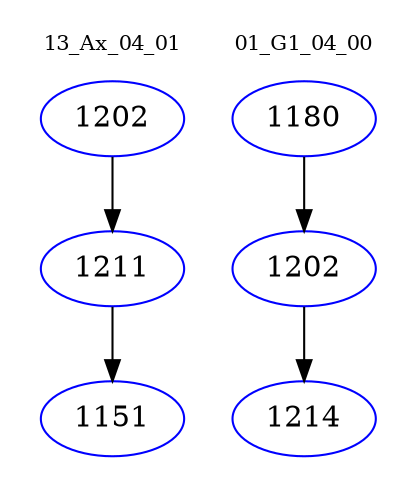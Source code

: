 digraph{
subgraph cluster_0 {
color = white
label = "13_Ax_04_01";
fontsize=10;
T0_1202 [label="1202", color="blue"]
T0_1202 -> T0_1211 [color="black"]
T0_1211 [label="1211", color="blue"]
T0_1211 -> T0_1151 [color="black"]
T0_1151 [label="1151", color="blue"]
}
subgraph cluster_1 {
color = white
label = "01_G1_04_00";
fontsize=10;
T1_1180 [label="1180", color="blue"]
T1_1180 -> T1_1202 [color="black"]
T1_1202 [label="1202", color="blue"]
T1_1202 -> T1_1214 [color="black"]
T1_1214 [label="1214", color="blue"]
}
}
